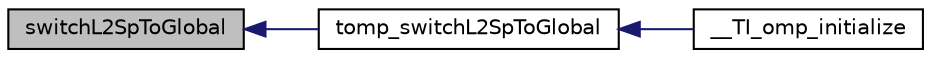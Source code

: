 digraph "switchL2SpToGlobal"
{
  edge [fontname="Helvetica",fontsize="10",labelfontname="Helvetica",labelfontsize="10"];
  node [fontname="Helvetica",fontsize="10",shape=record];
  rankdir="LR";
  Node1 [label="switchL2SpToGlobal",height=0.2,width=0.4,color="black", fillcolor="grey75", style="filled", fontcolor="black"];
  Node1 -> Node2 [dir="back",color="midnightblue",fontsize="10",style="solid",fontname="Helvetica"];
  Node2 [label="tomp_switchL2SpToGlobal",height=0.2,width=0.4,color="black", fillcolor="white", style="filled",URL="$tomp__init_8h.html#a1a028859dfcc72820056b14e19bddd6e",tooltip="If OpenMP thread stacks are in L2SRAM, switch SP to global address, update MAR bit to disable caching..."];
  Node2 -> Node3 [dir="back",color="midnightblue",fontsize="10",style="solid",fontname="Helvetica"];
  Node3 [label="__TI_omp_initialize",height=0.2,width=0.4,color="black", fillcolor="white", style="filled",URL="$boot_8c.html#a26e8cff2afffc6ca9503aed9262842c2",tooltip="Initializes the OMP runtime. "];
}
